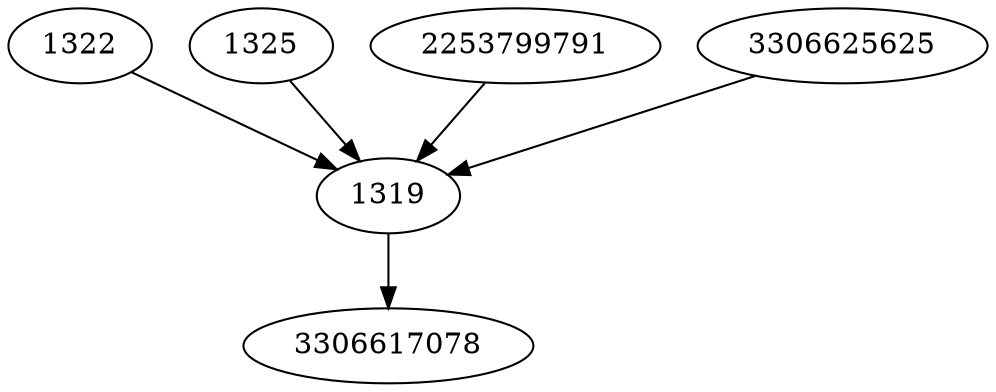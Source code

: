 strict digraph  {
1319;
1322;
1325;
2253799791;
3306617078;
3306625625;
1319 -> 3306617078;
1322 -> 1319;
1325 -> 1319;
2253799791 -> 1319;
3306625625 -> 1319;
}
